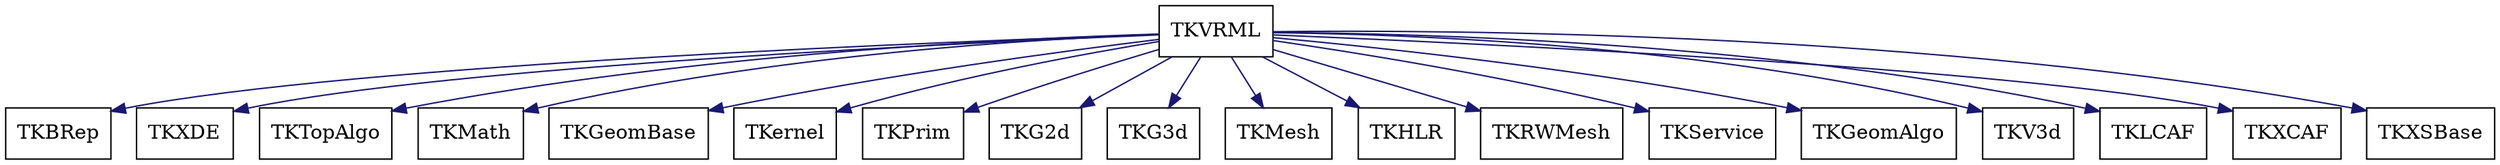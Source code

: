 digraph schema_TKVRML
{
	TKVRML [ URL = "toolkit_tkvrml.html", shape = box ]
	TKBRep [ URL = "toolkit_tkbrep.html" , shape = box ]
	TKVRML -> TKBRep [ color = "midnightblue", style = "solid" ]
	TKXDE [ URL = "toolkit_tkxde.html" , shape = box ]
	TKVRML -> TKXDE [ color = "midnightblue", style = "solid" ]
	TKTopAlgo [ URL = "toolkit_tktopalgo.html" , shape = box ]
	TKVRML -> TKTopAlgo [ color = "midnightblue", style = "solid" ]
	TKMath [ URL = "toolkit_tkmath.html" , shape = box ]
	TKVRML -> TKMath [ color = "midnightblue", style = "solid" ]
	TKGeomBase [ URL = "toolkit_tkgeombase.html" , shape = box ]
	TKVRML -> TKGeomBase [ color = "midnightblue", style = "solid" ]
	TKernel [ URL = "toolkit_tkernel.html" , shape = box ]
	TKVRML -> TKernel [ color = "midnightblue", style = "solid" ]
	TKPrim [ URL = "toolkit_tkprim.html" , shape = box ]
	TKVRML -> TKPrim [ color = "midnightblue", style = "solid" ]
	TKG2d [ URL = "toolkit_tkg2d.html" , shape = box ]
	TKVRML -> TKG2d [ color = "midnightblue", style = "solid" ]
	TKG3d [ URL = "toolkit_tkg3d.html" , shape = box ]
	TKVRML -> TKG3d [ color = "midnightblue", style = "solid" ]
	TKMesh [ URL = "toolkit_tkmesh.html" , shape = box ]
	TKVRML -> TKMesh [ color = "midnightblue", style = "solid" ]
	TKHLR [ URL = "toolkit_tkhlr.html" , shape = box ]
	TKVRML -> TKHLR [ color = "midnightblue", style = "solid" ]
	TKRWMesh [ URL = "toolkit_tkrwmesh.html" , shape = box ]
	TKVRML -> TKRWMesh [ color = "midnightblue", style = "solid" ]
	TKService [ URL = "toolkit_tkservice.html" , shape = box ]
	TKVRML -> TKService [ color = "midnightblue", style = "solid" ]
	TKGeomAlgo [ URL = "toolkit_tkgeomalgo.html" , shape = box ]
	TKVRML -> TKGeomAlgo [ color = "midnightblue", style = "solid" ]
	TKV3d [ URL = "toolkit_tkv3d.html" , shape = box ]
	TKVRML -> TKV3d [ color = "midnightblue", style = "solid" ]
	TKLCAF [ URL = "toolkit_tklcaf.html" , shape = box ]
	TKVRML -> TKLCAF [ color = "midnightblue", style = "solid" ]
	TKXCAF [ URL = "toolkit_tkxcaf.html" , shape = box ]
	TKVRML -> TKXCAF [ color = "midnightblue", style = "solid" ]
	TKXSBase [ URL = "toolkit_tkxsbase.html" , shape = box ]
	TKVRML -> TKXSBase [ color = "midnightblue", style = "solid" ]
	aspect = 1
}
